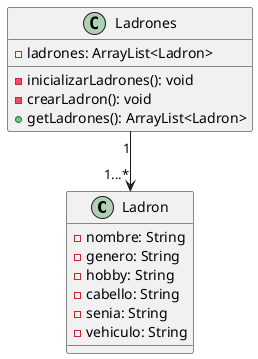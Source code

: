 @startuml

class Ladron {
    -nombre: String
    -genero: String
    -hobby: String
    -cabello: String
    -senia: String
    -vehiculo: String
}

class Ladrones{
    - ladrones: ArrayList<Ladron>
    - inicializarLadrones(): void
    - crearLadron(): void
    + getLadrones(): ArrayList<Ladron>
}

Ladrones "1"-->"1...*" Ladron
@enduml